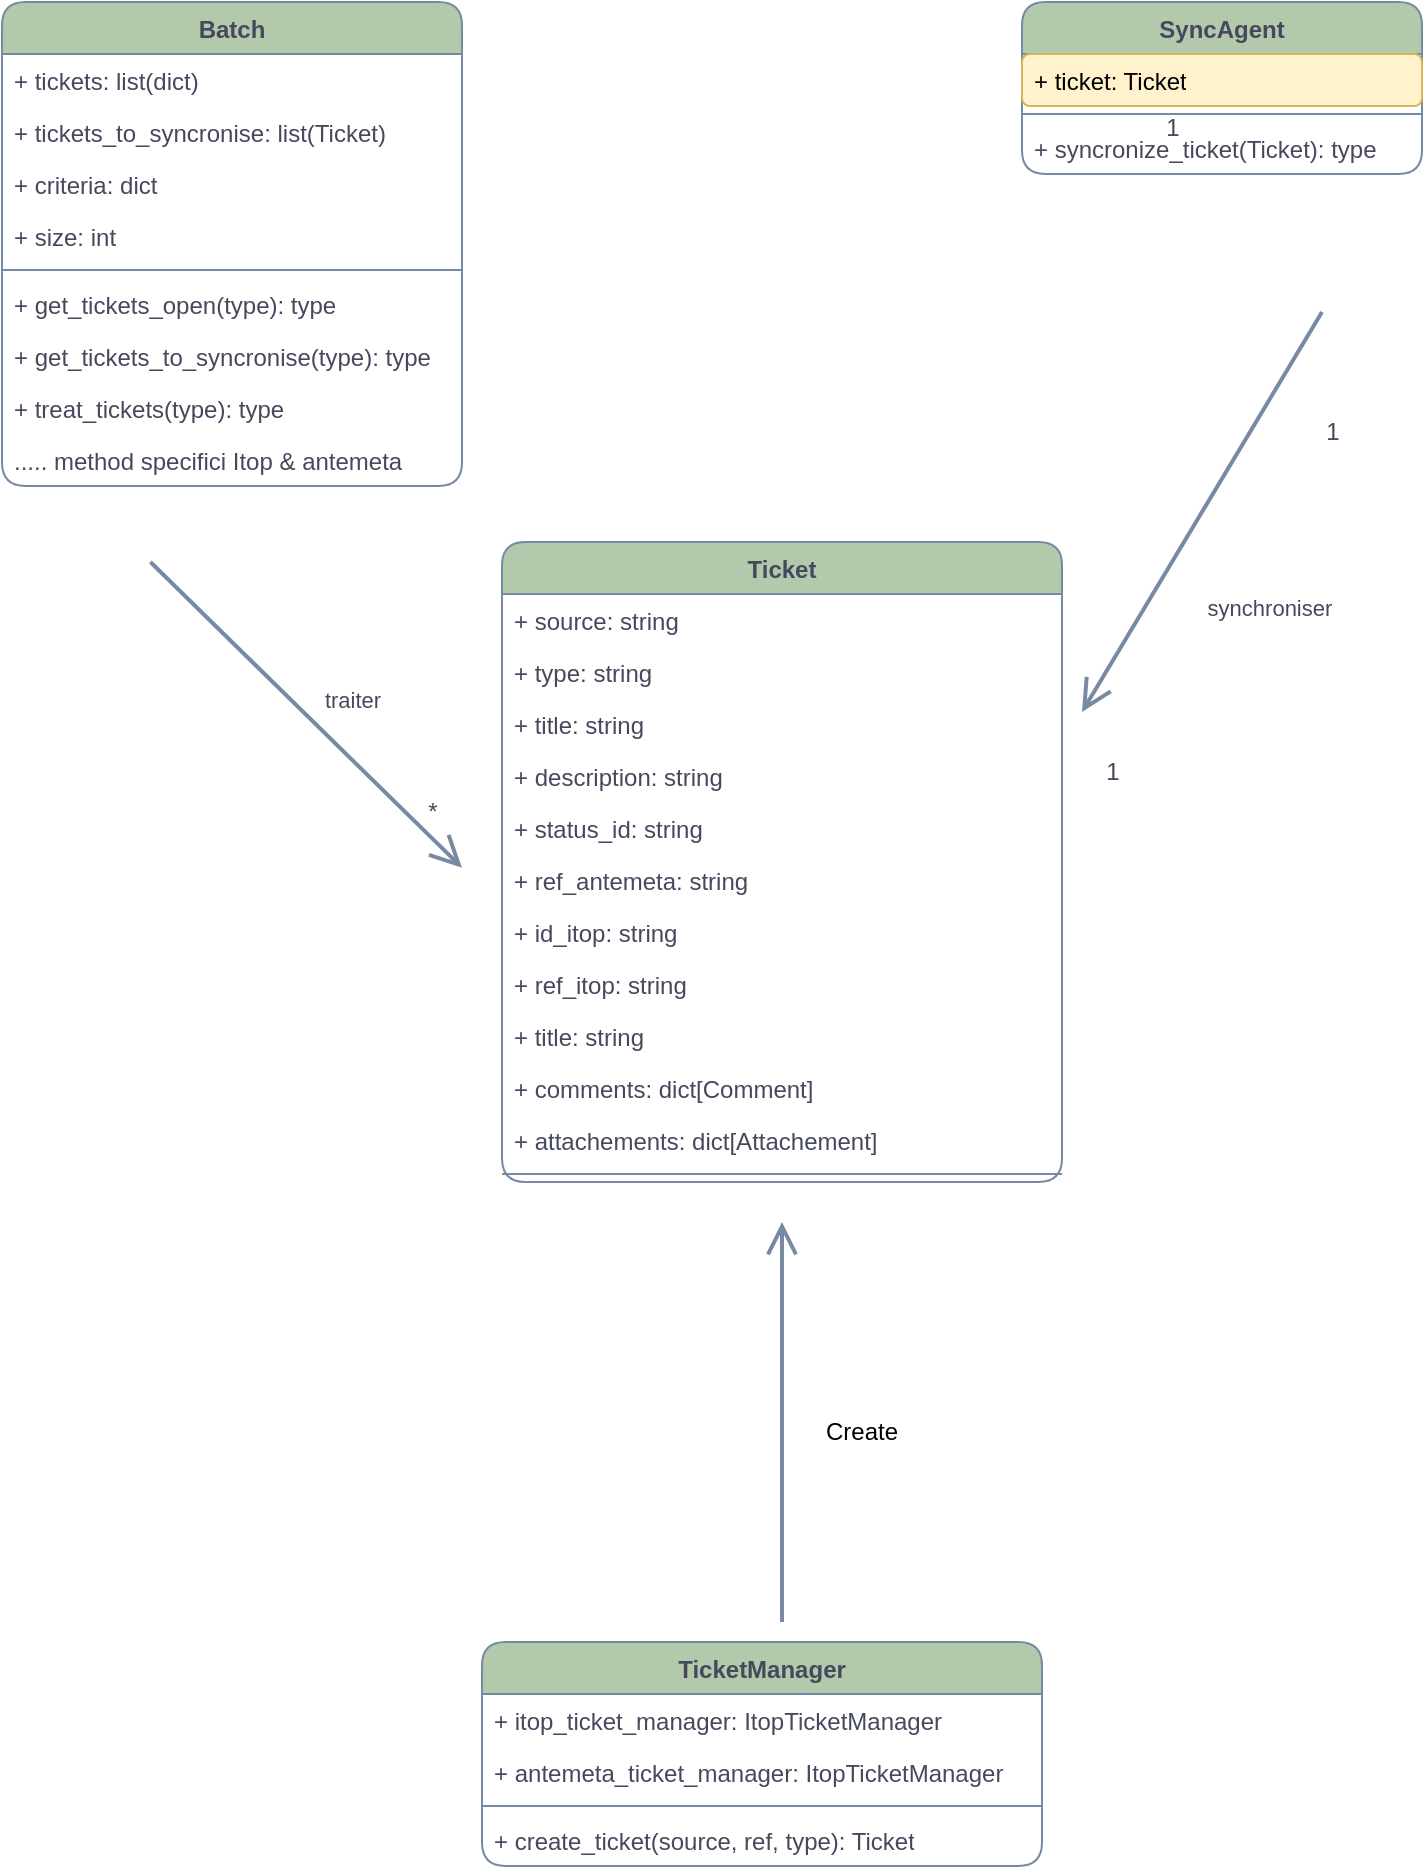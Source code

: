 <mxfile version="21.6.9" type="github">
  <diagram name="Page-1" id="RKyPNBM3HgYeOPSSIwJ7">
    <mxGraphModel dx="1195" dy="652" grid="1" gridSize="10" guides="1" tooltips="1" connect="1" arrows="1" fold="1" page="1" pageScale="1" pageWidth="827" pageHeight="1169" math="0" shadow="0">
      <root>
        <mxCell id="0" />
        <mxCell id="1" parent="0" />
        <mxCell id="-EAUrE1-mOs35V8S9X0K-1" value="Ticket" style="swimlane;fontStyle=1;align=center;verticalAlign=top;childLayout=stackLayout;horizontal=1;startSize=26;horizontalStack=0;resizeParent=1;resizeParentMax=0;resizeLast=0;collapsible=1;marginBottom=0;whiteSpace=wrap;html=1;labelBackgroundColor=none;rounded=1;fillColor=#B2C9AB;strokeColor=#788AA3;fontColor=#46495D;" parent="1" vertex="1">
          <mxGeometry x="300" y="290" width="280" height="320" as="geometry">
            <mxRectangle x="160" y="160" width="70" height="30" as="alternateBounds" />
          </mxGeometry>
        </mxCell>
        <mxCell id="-EAUrE1-mOs35V8S9X0K-5" value="+ source: string" style="text;strokeColor=none;fillColor=none;align=left;verticalAlign=top;spacingLeft=4;spacingRight=4;overflow=hidden;rotatable=0;points=[[0,0.5],[1,0.5]];portConstraint=eastwest;whiteSpace=wrap;html=1;labelBackgroundColor=none;rounded=1;fontColor=#46495D;" parent="-EAUrE1-mOs35V8S9X0K-1" vertex="1">
          <mxGeometry y="26" width="280" height="26" as="geometry" />
        </mxCell>
        <mxCell id="-EAUrE1-mOs35V8S9X0K-6" value="+ type: string" style="text;strokeColor=none;fillColor=none;align=left;verticalAlign=top;spacingLeft=4;spacingRight=4;overflow=hidden;rotatable=0;points=[[0,0.5],[1,0.5]];portConstraint=eastwest;whiteSpace=wrap;html=1;labelBackgroundColor=none;rounded=1;fontColor=#46495D;" parent="-EAUrE1-mOs35V8S9X0K-1" vertex="1">
          <mxGeometry y="52" width="280" height="26" as="geometry" />
        </mxCell>
        <mxCell id="-EAUrE1-mOs35V8S9X0K-2" value="+ title: string" style="text;strokeColor=none;fillColor=none;align=left;verticalAlign=top;spacingLeft=4;spacingRight=4;overflow=hidden;rotatable=0;points=[[0,0.5],[1,0.5]];portConstraint=eastwest;whiteSpace=wrap;html=1;labelBackgroundColor=none;rounded=1;fontColor=#46495D;" parent="-EAUrE1-mOs35V8S9X0K-1" vertex="1">
          <mxGeometry y="78" width="280" height="26" as="geometry" />
        </mxCell>
        <mxCell id="GuDhv8hGKgD0pZ4oCLpV-27" value="+ description: string" style="text;strokeColor=none;fillColor=none;align=left;verticalAlign=top;spacingLeft=4;spacingRight=4;overflow=hidden;rotatable=0;points=[[0,0.5],[1,0.5]];portConstraint=eastwest;whiteSpace=wrap;html=1;labelBackgroundColor=none;rounded=1;fontColor=#46495D;" vertex="1" parent="-EAUrE1-mOs35V8S9X0K-1">
          <mxGeometry y="104" width="280" height="26" as="geometry" />
        </mxCell>
        <mxCell id="GuDhv8hGKgD0pZ4oCLpV-28" value="+ status_id: string" style="text;strokeColor=none;fillColor=none;align=left;verticalAlign=top;spacingLeft=4;spacingRight=4;overflow=hidden;rotatable=0;points=[[0,0.5],[1,0.5]];portConstraint=eastwest;whiteSpace=wrap;html=1;labelBackgroundColor=none;rounded=1;fontColor=#46495D;" vertex="1" parent="-EAUrE1-mOs35V8S9X0K-1">
          <mxGeometry y="130" width="280" height="26" as="geometry" />
        </mxCell>
        <mxCell id="GuDhv8hGKgD0pZ4oCLpV-30" value="+ ref_antemeta: string" style="text;strokeColor=none;fillColor=none;align=left;verticalAlign=top;spacingLeft=4;spacingRight=4;overflow=hidden;rotatable=0;points=[[0,0.5],[1,0.5]];portConstraint=eastwest;whiteSpace=wrap;html=1;labelBackgroundColor=none;rounded=1;fontColor=#46495D;" vertex="1" parent="-EAUrE1-mOs35V8S9X0K-1">
          <mxGeometry y="156" width="280" height="26" as="geometry" />
        </mxCell>
        <mxCell id="GuDhv8hGKgD0pZ4oCLpV-31" value="+ id_itop: string" style="text;strokeColor=none;fillColor=none;align=left;verticalAlign=top;spacingLeft=4;spacingRight=4;overflow=hidden;rotatable=0;points=[[0,0.5],[1,0.5]];portConstraint=eastwest;whiteSpace=wrap;html=1;labelBackgroundColor=none;rounded=1;fontColor=#46495D;" vertex="1" parent="-EAUrE1-mOs35V8S9X0K-1">
          <mxGeometry y="182" width="280" height="26" as="geometry" />
        </mxCell>
        <mxCell id="GuDhv8hGKgD0pZ4oCLpV-34" value="+ ref_itop: string" style="text;strokeColor=none;fillColor=none;align=left;verticalAlign=top;spacingLeft=4;spacingRight=4;overflow=hidden;rotatable=0;points=[[0,0.5],[1,0.5]];portConstraint=eastwest;whiteSpace=wrap;html=1;labelBackgroundColor=none;rounded=1;fontColor=#46495D;" vertex="1" parent="-EAUrE1-mOs35V8S9X0K-1">
          <mxGeometry y="208" width="280" height="26" as="geometry" />
        </mxCell>
        <mxCell id="GuDhv8hGKgD0pZ4oCLpV-33" value="+ title: string" style="text;strokeColor=none;fillColor=none;align=left;verticalAlign=top;spacingLeft=4;spacingRight=4;overflow=hidden;rotatable=0;points=[[0,0.5],[1,0.5]];portConstraint=eastwest;whiteSpace=wrap;html=1;labelBackgroundColor=none;rounded=1;fontColor=#46495D;" vertex="1" parent="-EAUrE1-mOs35V8S9X0K-1">
          <mxGeometry y="234" width="280" height="26" as="geometry" />
        </mxCell>
        <mxCell id="GuDhv8hGKgD0pZ4oCLpV-36" value="+ comments: dict[Comment]" style="text;strokeColor=none;fillColor=none;align=left;verticalAlign=top;spacingLeft=4;spacingRight=4;overflow=hidden;rotatable=0;points=[[0,0.5],[1,0.5]];portConstraint=eastwest;whiteSpace=wrap;html=1;labelBackgroundColor=none;rounded=1;fontColor=#46495D;" vertex="1" parent="-EAUrE1-mOs35V8S9X0K-1">
          <mxGeometry y="260" width="280" height="26" as="geometry" />
        </mxCell>
        <mxCell id="GuDhv8hGKgD0pZ4oCLpV-35" value="+ attachements: dict[Attachement]" style="text;strokeColor=none;fillColor=none;align=left;verticalAlign=top;spacingLeft=4;spacingRight=4;overflow=hidden;rotatable=0;points=[[0,0.5],[1,0.5]];portConstraint=eastwest;whiteSpace=wrap;html=1;labelBackgroundColor=none;rounded=1;fontColor=#46495D;" vertex="1" parent="-EAUrE1-mOs35V8S9X0K-1">
          <mxGeometry y="286" width="280" height="26" as="geometry" />
        </mxCell>
        <mxCell id="-EAUrE1-mOs35V8S9X0K-3" value="" style="line;strokeWidth=1;fillColor=none;align=left;verticalAlign=middle;spacingTop=-1;spacingLeft=3;spacingRight=3;rotatable=0;labelPosition=right;points=[];portConstraint=eastwest;labelBackgroundColor=none;rounded=1;strokeColor=#788AA3;fontColor=#46495D;" parent="-EAUrE1-mOs35V8S9X0K-1" vertex="1">
          <mxGeometry y="312" width="280" height="8" as="geometry" />
        </mxCell>
        <mxCell id="-EAUrE1-mOs35V8S9X0K-9" value="Batch" style="swimlane;fontStyle=1;align=center;verticalAlign=top;childLayout=stackLayout;horizontal=1;startSize=26;horizontalStack=0;resizeParent=1;resizeParentMax=0;resizeLast=0;collapsible=1;marginBottom=0;whiteSpace=wrap;html=1;strokeColor=#788AA3;fontColor=#46495D;fillColor=#B2C9AB;swimlaneFillColor=none;labelBackgroundColor=none;rounded=1;" parent="1" vertex="1">
          <mxGeometry x="50" y="20" width="230" height="242" as="geometry" />
        </mxCell>
        <mxCell id="-EAUrE1-mOs35V8S9X0K-10" value="+ tickets: list(dict)" style="text;strokeColor=none;fillColor=none;align=left;verticalAlign=top;spacingLeft=4;spacingRight=4;overflow=hidden;rotatable=0;points=[[0,0.5],[1,0.5]];portConstraint=eastwest;whiteSpace=wrap;html=1;fontColor=#46495D;labelBackgroundColor=none;rounded=1;" parent="-EAUrE1-mOs35V8S9X0K-9" vertex="1">
          <mxGeometry y="26" width="230" height="26" as="geometry" />
        </mxCell>
        <mxCell id="-EAUrE1-mOs35V8S9X0K-49" value="+ tickets_to_syncronise: list(Ticket)" style="text;strokeColor=none;fillColor=none;align=left;verticalAlign=top;spacingLeft=4;spacingRight=4;overflow=hidden;rotatable=0;points=[[0,0.5],[1,0.5]];portConstraint=eastwest;whiteSpace=wrap;html=1;fontColor=#46495D;labelBackgroundColor=none;rounded=1;" parent="-EAUrE1-mOs35V8S9X0K-9" vertex="1">
          <mxGeometry y="52" width="230" height="26" as="geometry" />
        </mxCell>
        <mxCell id="GuDhv8hGKgD0pZ4oCLpV-43" value="+ criteria: dict" style="text;strokeColor=none;fillColor=none;align=left;verticalAlign=top;spacingLeft=4;spacingRight=4;overflow=hidden;rotatable=0;points=[[0,0.5],[1,0.5]];portConstraint=eastwest;whiteSpace=wrap;html=1;fontColor=#46495D;labelBackgroundColor=none;rounded=1;" vertex="1" parent="-EAUrE1-mOs35V8S9X0K-9">
          <mxGeometry y="78" width="230" height="26" as="geometry" />
        </mxCell>
        <mxCell id="-EAUrE1-mOs35V8S9X0K-44" value="+ size: int" style="text;strokeColor=none;fillColor=none;align=left;verticalAlign=top;spacingLeft=4;spacingRight=4;overflow=hidden;rotatable=0;points=[[0,0.5],[1,0.5]];portConstraint=eastwest;whiteSpace=wrap;html=1;fontColor=#46495D;labelBackgroundColor=none;rounded=1;" parent="-EAUrE1-mOs35V8S9X0K-9" vertex="1">
          <mxGeometry y="104" width="230" height="26" as="geometry" />
        </mxCell>
        <mxCell id="-EAUrE1-mOs35V8S9X0K-11" value="" style="line;strokeWidth=1;fillColor=none;align=left;verticalAlign=middle;spacingTop=-1;spacingLeft=3;spacingRight=3;rotatable=0;labelPosition=right;points=[];portConstraint=eastwest;strokeColor=#788AA3;fontColor=#46495D;labelBackgroundColor=none;rounded=1;" parent="-EAUrE1-mOs35V8S9X0K-9" vertex="1">
          <mxGeometry y="130" width="230" height="8" as="geometry" />
        </mxCell>
        <mxCell id="-EAUrE1-mOs35V8S9X0K-12" value="+ get_tickets_open(type): type" style="text;strokeColor=none;fillColor=none;align=left;verticalAlign=top;spacingLeft=4;spacingRight=4;overflow=hidden;rotatable=0;points=[[0,0.5],[1,0.5]];portConstraint=eastwest;whiteSpace=wrap;html=1;fontColor=#46495D;labelBackgroundColor=none;rounded=1;" parent="-EAUrE1-mOs35V8S9X0K-9" vertex="1">
          <mxGeometry y="138" width="230" height="26" as="geometry" />
        </mxCell>
        <mxCell id="-EAUrE1-mOs35V8S9X0K-46" value="+ get_tickets_to_syncronise(type): type" style="text;strokeColor=none;fillColor=none;align=left;verticalAlign=top;spacingLeft=4;spacingRight=4;overflow=hidden;rotatable=0;points=[[0,0.5],[1,0.5]];portConstraint=eastwest;whiteSpace=wrap;html=1;fontColor=#46495D;labelBackgroundColor=none;rounded=1;" parent="-EAUrE1-mOs35V8S9X0K-9" vertex="1">
          <mxGeometry y="164" width="230" height="26" as="geometry" />
        </mxCell>
        <mxCell id="-EAUrE1-mOs35V8S9X0K-43" value="+ treat_tickets(type): type" style="text;strokeColor=none;fillColor=none;align=left;verticalAlign=top;spacingLeft=4;spacingRight=4;overflow=hidden;rotatable=0;points=[[0,0.5],[1,0.5]];portConstraint=eastwest;whiteSpace=wrap;html=1;fontColor=#46495D;labelBackgroundColor=none;rounded=1;" parent="-EAUrE1-mOs35V8S9X0K-9" vertex="1">
          <mxGeometry y="190" width="230" height="26" as="geometry" />
        </mxCell>
        <mxCell id="GuDhv8hGKgD0pZ4oCLpV-45" value="..... method specifici Itop &amp;amp; antemeta" style="text;strokeColor=none;fillColor=none;align=left;verticalAlign=top;spacingLeft=4;spacingRight=4;overflow=hidden;rotatable=0;points=[[0,0.5],[1,0.5]];portConstraint=eastwest;whiteSpace=wrap;html=1;fontColor=#46495D;labelBackgroundColor=none;rounded=1;" vertex="1" parent="-EAUrE1-mOs35V8S9X0K-9">
          <mxGeometry y="216" width="230" height="26" as="geometry" />
        </mxCell>
        <mxCell id="-EAUrE1-mOs35V8S9X0K-15" value="SyncAgent" style="swimlane;fontStyle=1;align=center;verticalAlign=top;childLayout=stackLayout;horizontal=1;startSize=26;horizontalStack=0;resizeParent=1;resizeParentMax=0;resizeLast=0;collapsible=1;marginBottom=0;whiteSpace=wrap;html=1;strokeColor=#788AA3;fontColor=#46495D;fillColor=#B2C9AB;labelBackgroundColor=none;rounded=1;" parent="1" vertex="1">
          <mxGeometry x="560" y="20" width="200" height="86" as="geometry" />
        </mxCell>
        <mxCell id="-EAUrE1-mOs35V8S9X0K-42" value="+ ticket: Ticket" style="text;strokeColor=#d6b656;fillColor=#fff2cc;align=left;verticalAlign=top;spacingLeft=4;spacingRight=4;overflow=hidden;rotatable=0;points=[[0,0.5],[1,0.5]];portConstraint=eastwest;whiteSpace=wrap;html=1;labelBackgroundColor=none;rounded=1;" parent="-EAUrE1-mOs35V8S9X0K-15" vertex="1">
          <mxGeometry y="26" width="200" height="26" as="geometry" />
        </mxCell>
        <mxCell id="-EAUrE1-mOs35V8S9X0K-17" value="" style="line;strokeWidth=1;fillColor=none;align=left;verticalAlign=middle;spacingTop=-1;spacingLeft=3;spacingRight=3;rotatable=0;labelPosition=right;points=[];portConstraint=eastwest;strokeColor=#788AA3;fontColor=#46495D;labelBackgroundColor=none;rounded=1;" parent="-EAUrE1-mOs35V8S9X0K-15" vertex="1">
          <mxGeometry y="52" width="200" height="8" as="geometry" />
        </mxCell>
        <mxCell id="-EAUrE1-mOs35V8S9X0K-18" value="+ syncronize_ticket(Ticket): type" style="text;strokeColor=none;fillColor=none;align=left;verticalAlign=top;spacingLeft=4;spacingRight=4;overflow=hidden;rotatable=0;points=[[0,0.5],[1,0.5]];portConstraint=eastwest;whiteSpace=wrap;html=1;fontColor=#46495D;labelBackgroundColor=none;rounded=1;" parent="-EAUrE1-mOs35V8S9X0K-15" vertex="1">
          <mxGeometry y="60" width="200" height="26" as="geometry" />
        </mxCell>
        <mxCell id="-EAUrE1-mOs35V8S9X0K-29" value="" style="endArrow=open;endFill=1;endSize=12;html=1;rounded=0;strokeColor=#788AA3;fontColor=#46495D;fillColor=#B2C9AB;strokeWidth=2;" parent="1" edge="1">
          <mxGeometry width="160" relative="1" as="geometry">
            <mxPoint x="710" y="175" as="sourcePoint" />
            <mxPoint x="590" y="375" as="targetPoint" />
          </mxGeometry>
        </mxCell>
        <mxCell id="-EAUrE1-mOs35V8S9X0K-31" value="synchroniser&amp;nbsp;" style="edgeLabel;html=1;align=center;verticalAlign=middle;resizable=0;points=[];fontColor=#46495D;" parent="1" vertex="1" connectable="0">
          <mxGeometry x="679.996" y="325" as="geometry">
            <mxPoint x="5" y="-2" as="offset" />
          </mxGeometry>
        </mxCell>
        <mxCell id="-EAUrE1-mOs35V8S9X0K-33" value="1" style="text;html=1;align=center;verticalAlign=middle;resizable=0;points=[];autosize=1;strokeColor=none;fillColor=none;fontColor=#46495D;" parent="1" vertex="1">
          <mxGeometry x="620" y="68" width="30" height="30" as="geometry" />
        </mxCell>
        <mxCell id="-EAUrE1-mOs35V8S9X0K-53" value="1" style="text;html=1;align=center;verticalAlign=middle;resizable=0;points=[];autosize=1;strokeColor=none;fillColor=none;fontColor=#46495D;" parent="1" vertex="1">
          <mxGeometry x="700" y="220" width="30" height="30" as="geometry" />
        </mxCell>
        <mxCell id="-EAUrE1-mOs35V8S9X0K-56" value="1" style="text;html=1;align=center;verticalAlign=middle;resizable=0;points=[];autosize=1;strokeColor=none;fillColor=none;fontColor=#46495D;" parent="1" vertex="1">
          <mxGeometry x="590" y="390" width="30" height="30" as="geometry" />
        </mxCell>
        <mxCell id="-EAUrE1-mOs35V8S9X0K-22" value="" style="endArrow=open;endFill=1;endSize=12;html=1;rounded=0;strokeColor=#788AA3;fontColor=#46495D;fillColor=#B2C9AB;strokeWidth=2;entryX=-0.015;entryY=0.109;entryDx=0;entryDy=0;entryPerimeter=0;" parent="1" edge="1">
          <mxGeometry width="160" relative="1" as="geometry">
            <mxPoint x="124.2" y="300" as="sourcePoint" />
            <mxPoint x="280.0" y="452.834" as="targetPoint" />
          </mxGeometry>
        </mxCell>
        <mxCell id="-EAUrE1-mOs35V8S9X0K-24" value="traiter" style="edgeLabel;html=1;align=center;verticalAlign=middle;resizable=0;points=[];fontColor=#46495D;container=0;" parent="-EAUrE1-mOs35V8S9X0K-22" vertex="1" connectable="0">
          <mxGeometry x="-0.163" y="-5" relative="1" as="geometry">
            <mxPoint x="39" y="1" as="offset" />
          </mxGeometry>
        </mxCell>
        <mxCell id="-EAUrE1-mOs35V8S9X0K-25" value="*" style="text;html=1;align=center;verticalAlign=middle;resizable=0;points=[];autosize=1;strokeColor=none;fillColor=none;fontColor=#46495D;container=0;" parent="1" vertex="1">
          <mxGeometry x="250" y="410" width="30" height="30" as="geometry" />
        </mxCell>
        <mxCell id="GuDhv8hGKgD0pZ4oCLpV-1" value="TicketManager" style="swimlane;fontStyle=1;align=center;verticalAlign=top;childLayout=stackLayout;horizontal=1;startSize=26;horizontalStack=0;resizeParent=1;resizeParentMax=0;resizeLast=0;collapsible=1;marginBottom=0;whiteSpace=wrap;html=1;labelBackgroundColor=none;rounded=1;fillColor=#B2C9AB;strokeColor=#788AA3;fontColor=#46495D;" vertex="1" parent="1">
          <mxGeometry x="290" y="840" width="280" height="112" as="geometry">
            <mxRectangle x="160" y="160" width="70" height="30" as="alternateBounds" />
          </mxGeometry>
        </mxCell>
        <mxCell id="GuDhv8hGKgD0pZ4oCLpV-2" value="+ itop_ticket_manager: ItopTicketManager" style="text;strokeColor=none;fillColor=none;align=left;verticalAlign=top;spacingLeft=4;spacingRight=4;overflow=hidden;rotatable=0;points=[[0,0.5],[1,0.5]];portConstraint=eastwest;whiteSpace=wrap;html=1;labelBackgroundColor=none;rounded=1;fontColor=#46495D;" vertex="1" parent="GuDhv8hGKgD0pZ4oCLpV-1">
          <mxGeometry y="26" width="280" height="26" as="geometry" />
        </mxCell>
        <mxCell id="GuDhv8hGKgD0pZ4oCLpV-3" value="+ antemeta_ticket_manager: ItopTicketManager" style="text;strokeColor=none;fillColor=none;align=left;verticalAlign=top;spacingLeft=4;spacingRight=4;overflow=hidden;rotatable=0;points=[[0,0.5],[1,0.5]];portConstraint=eastwest;whiteSpace=wrap;html=1;labelBackgroundColor=none;rounded=1;fontColor=#46495D;" vertex="1" parent="GuDhv8hGKgD0pZ4oCLpV-1">
          <mxGeometry y="52" width="280" height="26" as="geometry" />
        </mxCell>
        <mxCell id="GuDhv8hGKgD0pZ4oCLpV-8" value="" style="line;strokeWidth=1;fillColor=none;align=left;verticalAlign=middle;spacingTop=-1;spacingLeft=3;spacingRight=3;rotatable=0;labelPosition=right;points=[];portConstraint=eastwest;labelBackgroundColor=none;rounded=1;strokeColor=#788AA3;fontColor=#46495D;" vertex="1" parent="GuDhv8hGKgD0pZ4oCLpV-1">
          <mxGeometry y="78" width="280" height="8" as="geometry" />
        </mxCell>
        <mxCell id="GuDhv8hGKgD0pZ4oCLpV-9" value="+ create_ticket(source, ref, type): Ticket" style="text;strokeColor=none;fillColor=none;align=left;verticalAlign=top;spacingLeft=4;spacingRight=4;overflow=hidden;rotatable=0;points=[[0,0.5],[1,0.5]];portConstraint=eastwest;whiteSpace=wrap;html=1;labelBackgroundColor=none;rounded=1;fontColor=#46495D;" vertex="1" parent="GuDhv8hGKgD0pZ4oCLpV-1">
          <mxGeometry y="86" width="280" height="26" as="geometry" />
        </mxCell>
        <mxCell id="GuDhv8hGKgD0pZ4oCLpV-15" value="Create" style="text;html=1;strokeColor=none;fillColor=none;align=center;verticalAlign=middle;whiteSpace=wrap;rounded=0;" vertex="1" parent="1">
          <mxGeometry x="450" y="720" width="60" height="30" as="geometry" />
        </mxCell>
        <mxCell id="GuDhv8hGKgD0pZ4oCLpV-39" value="" style="endArrow=open;endFill=1;endSize=12;html=1;rounded=0;strokeColor=#788AA3;fontColor=#46495D;fillColor=#B2C9AB;strokeWidth=2;" edge="1" parent="1">
          <mxGeometry width="160" relative="1" as="geometry">
            <mxPoint x="440" y="830" as="sourcePoint" />
            <mxPoint x="440" y="630" as="targetPoint" />
          </mxGeometry>
        </mxCell>
      </root>
    </mxGraphModel>
  </diagram>
</mxfile>
